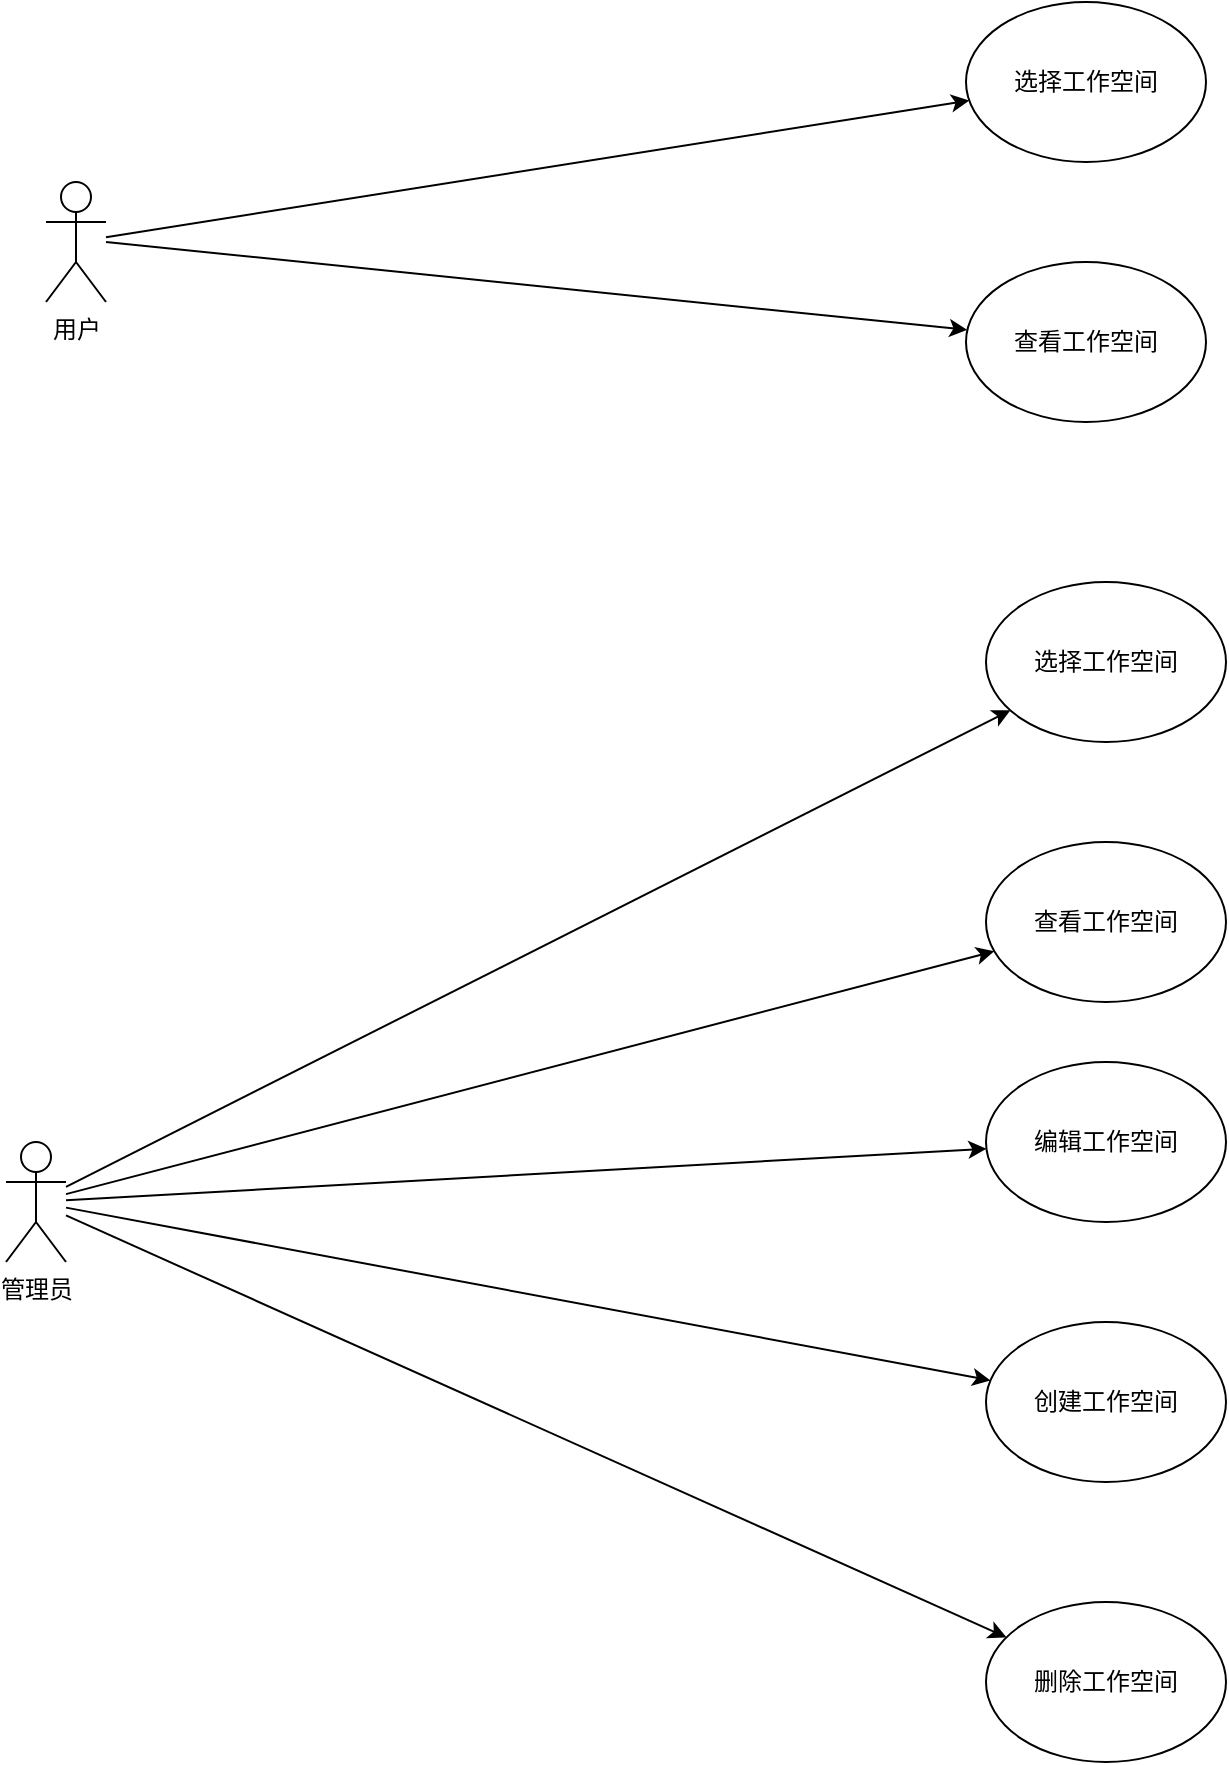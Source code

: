 <mxfile version="15.9.6" type="github">
  <diagram id="iYqv7G-KmKtPcrPyYBzs" name="Page-1">
    <mxGraphModel dx="946" dy="550" grid="1" gridSize="10" guides="1" tooltips="1" connect="1" arrows="1" fold="1" page="1" pageScale="1" pageWidth="827" pageHeight="1169" math="0" shadow="0">
      <root>
        <mxCell id="0" />
        <mxCell id="1" parent="0" />
        <mxCell id="kukw-stpgKNyvUTk0VuC-7" style="edgeStyle=none;rounded=0;orthogonalLoop=1;jettySize=auto;html=1;" edge="1" parent="1" target="kukw-stpgKNyvUTk0VuC-5">
          <mxGeometry relative="1" as="geometry">
            <mxPoint x="110" y="230" as="sourcePoint" />
          </mxGeometry>
        </mxCell>
        <mxCell id="kukw-stpgKNyvUTk0VuC-8" style="edgeStyle=none;rounded=0;orthogonalLoop=1;jettySize=auto;html=1;" edge="1" parent="1" source="kukw-stpgKNyvUTk0VuC-1" target="kukw-stpgKNyvUTk0VuC-3">
          <mxGeometry relative="1" as="geometry" />
        </mxCell>
        <mxCell id="kukw-stpgKNyvUTk0VuC-1" value="用户" style="shape=umlActor;verticalLabelPosition=bottom;verticalAlign=top;html=1;outlineConnect=0;" vertex="1" parent="1">
          <mxGeometry x="80" y="200" width="30" height="60" as="geometry" />
        </mxCell>
        <mxCell id="kukw-stpgKNyvUTk0VuC-3" value="选择工作空间&lt;br&gt;" style="ellipse;whiteSpace=wrap;html=1;" vertex="1" parent="1">
          <mxGeometry x="540" y="110" width="120" height="80" as="geometry" />
        </mxCell>
        <mxCell id="kukw-stpgKNyvUTk0VuC-5" value="查看工作空间" style="ellipse;whiteSpace=wrap;html=1;" vertex="1" parent="1">
          <mxGeometry x="540" y="240" width="120" height="80" as="geometry" />
        </mxCell>
        <mxCell id="kukw-stpgKNyvUTk0VuC-22" style="edgeStyle=none;rounded=0;orthogonalLoop=1;jettySize=auto;html=1;" edge="1" parent="1" source="kukw-stpgKNyvUTk0VuC-23" target="kukw-stpgKNyvUTk0VuC-24">
          <mxGeometry relative="1" as="geometry" />
        </mxCell>
        <mxCell id="kukw-stpgKNyvUTk0VuC-30" style="edgeStyle=none;rounded=0;orthogonalLoop=1;jettySize=auto;html=1;" edge="1" parent="1" source="kukw-stpgKNyvUTk0VuC-23" target="kukw-stpgKNyvUTk0VuC-25">
          <mxGeometry relative="1" as="geometry" />
        </mxCell>
        <mxCell id="kukw-stpgKNyvUTk0VuC-31" style="edgeStyle=none;rounded=0;orthogonalLoop=1;jettySize=auto;html=1;" edge="1" parent="1" source="kukw-stpgKNyvUTk0VuC-23" target="kukw-stpgKNyvUTk0VuC-28">
          <mxGeometry relative="1" as="geometry" />
        </mxCell>
        <mxCell id="kukw-stpgKNyvUTk0VuC-32" style="edgeStyle=none;rounded=0;orthogonalLoop=1;jettySize=auto;html=1;" edge="1" parent="1" source="kukw-stpgKNyvUTk0VuC-23" target="kukw-stpgKNyvUTk0VuC-27">
          <mxGeometry relative="1" as="geometry" />
        </mxCell>
        <mxCell id="kukw-stpgKNyvUTk0VuC-33" style="edgeStyle=none;rounded=0;orthogonalLoop=1;jettySize=auto;html=1;" edge="1" parent="1" source="kukw-stpgKNyvUTk0VuC-23" target="kukw-stpgKNyvUTk0VuC-29">
          <mxGeometry relative="1" as="geometry" />
        </mxCell>
        <mxCell id="kukw-stpgKNyvUTk0VuC-23" value="管理员" style="shape=umlActor;verticalLabelPosition=bottom;verticalAlign=top;html=1;outlineConnect=0;" vertex="1" parent="1">
          <mxGeometry x="60" y="680" width="30" height="60" as="geometry" />
        </mxCell>
        <mxCell id="kukw-stpgKNyvUTk0VuC-24" value="选择工作空间&lt;br&gt;" style="ellipse;whiteSpace=wrap;html=1;" vertex="1" parent="1">
          <mxGeometry x="550" y="400" width="120" height="80" as="geometry" />
        </mxCell>
        <mxCell id="kukw-stpgKNyvUTk0VuC-25" value="查看工作空间" style="ellipse;whiteSpace=wrap;html=1;" vertex="1" parent="1">
          <mxGeometry x="550" y="530" width="120" height="80" as="geometry" />
        </mxCell>
        <mxCell id="kukw-stpgKNyvUTk0VuC-27" value="编辑工作空间" style="ellipse;whiteSpace=wrap;html=1;" vertex="1" parent="1">
          <mxGeometry x="550" y="640" width="120" height="80" as="geometry" />
        </mxCell>
        <mxCell id="kukw-stpgKNyvUTk0VuC-28" value="创建工作空间" style="ellipse;whiteSpace=wrap;html=1;" vertex="1" parent="1">
          <mxGeometry x="550" y="770" width="120" height="80" as="geometry" />
        </mxCell>
        <mxCell id="kukw-stpgKNyvUTk0VuC-29" value="删除工作空间" style="ellipse;whiteSpace=wrap;html=1;" vertex="1" parent="1">
          <mxGeometry x="550" y="910" width="120" height="80" as="geometry" />
        </mxCell>
      </root>
    </mxGraphModel>
  </diagram>
</mxfile>
